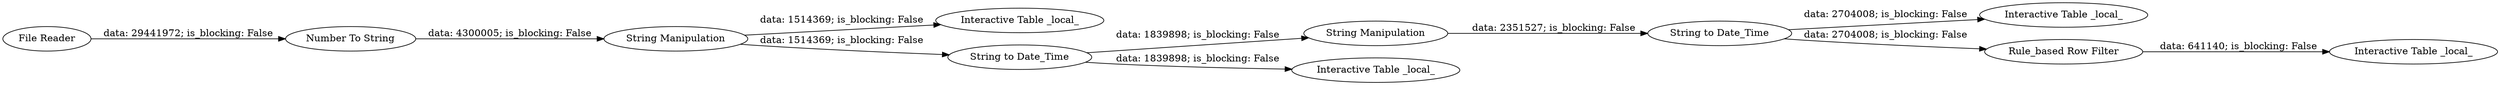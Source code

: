 digraph {
	"-7402079330850468493_21" [label="Interactive Table _local_"]
	"-7402079330850468493_20" [label="String Manipulation"]
	"-7402079330850468493_15" [label="String Manipulation"]
	"-7402079330850468493_19" [label="String to Date_Time"]
	"-7402079330850468493_23" [label="Interactive Table _local_"]
	"-7402079330850468493_14" [label="Interactive Table _local_"]
	"-7402079330850468493_16" [label="String to Date_Time"]
	"-7402079330850468493_1" [label="File Reader"]
	"-7402079330850468493_18" [label="Interactive Table _local_"]
	"-7402079330850468493_22" [label="Rule_based Row Filter"]
	"-7402079330850468493_17" [label="Number To String"]
	"-7402079330850468493_1" -> "-7402079330850468493_17" [label="data: 29441972; is_blocking: False"]
	"-7402079330850468493_16" -> "-7402079330850468493_18" [label="data: 1839898; is_blocking: False"]
	"-7402079330850468493_20" -> "-7402079330850468493_19" [label="data: 2351527; is_blocking: False"]
	"-7402079330850468493_19" -> "-7402079330850468493_22" [label="data: 2704008; is_blocking: False"]
	"-7402079330850468493_15" -> "-7402079330850468493_16" [label="data: 1514369; is_blocking: False"]
	"-7402079330850468493_17" -> "-7402079330850468493_15" [label="data: 4300005; is_blocking: False"]
	"-7402079330850468493_19" -> "-7402079330850468493_21" [label="data: 2704008; is_blocking: False"]
	"-7402079330850468493_15" -> "-7402079330850468493_14" [label="data: 1514369; is_blocking: False"]
	"-7402079330850468493_22" -> "-7402079330850468493_23" [label="data: 641140; is_blocking: False"]
	"-7402079330850468493_16" -> "-7402079330850468493_20" [label="data: 1839898; is_blocking: False"]
	rankdir=LR
}
